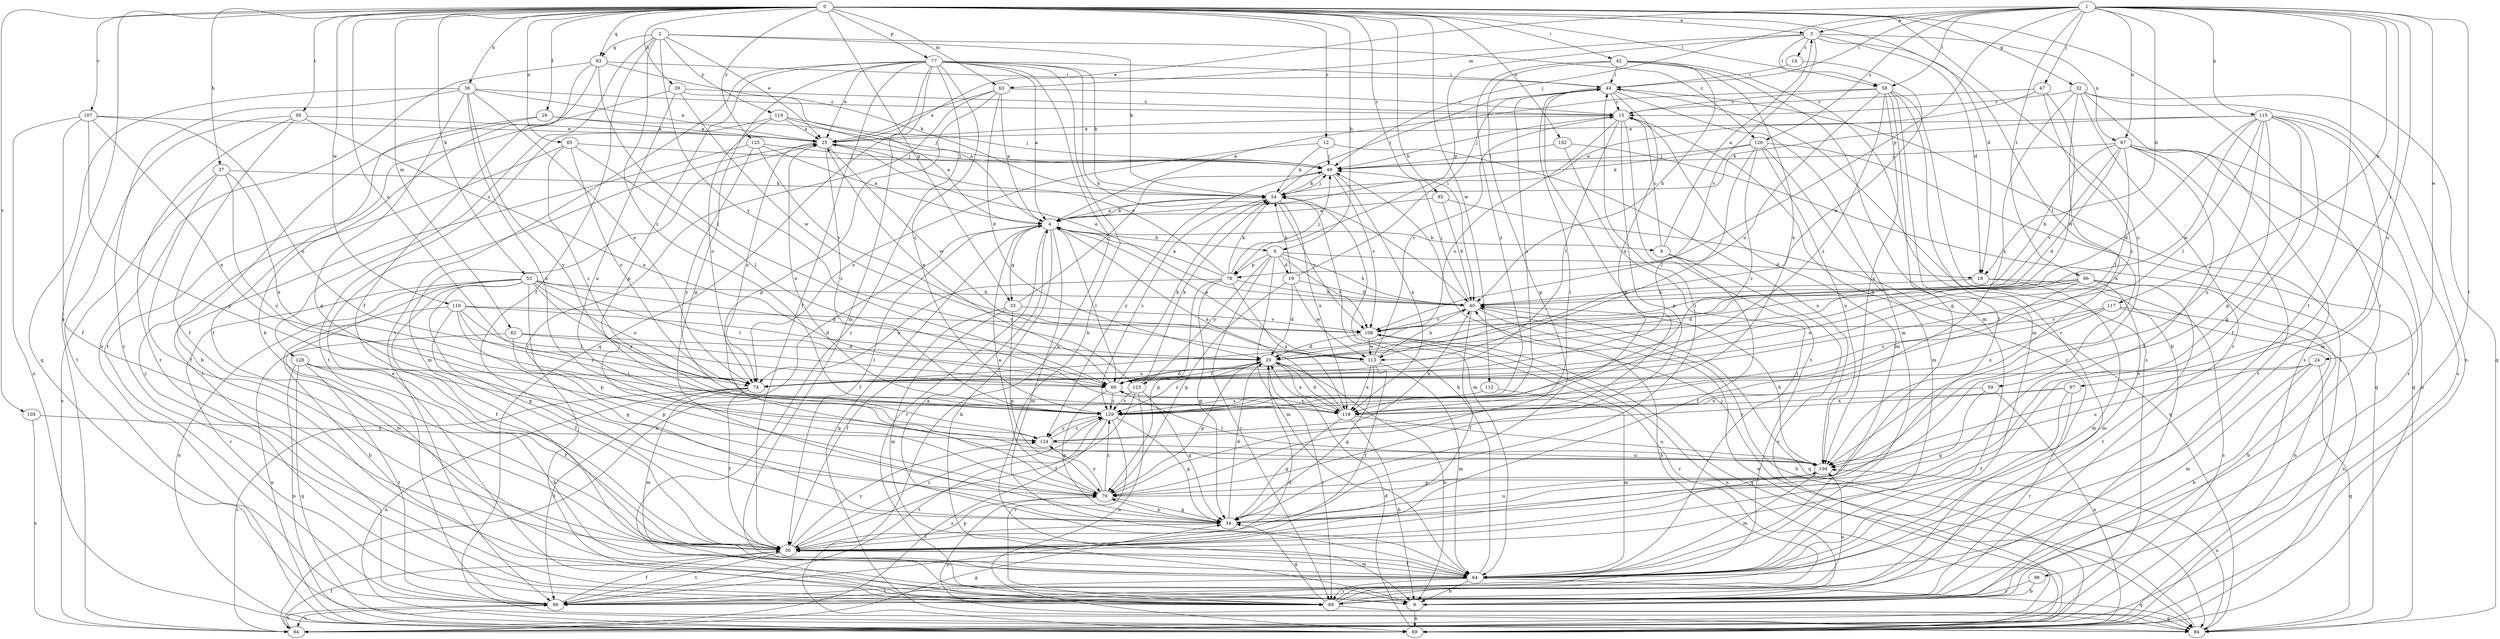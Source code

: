 strict digraph  {
0;
1;
2;
3;
4;
6;
8;
9;
12;
14;
15;
18;
19;
20;
24;
25;
29;
30;
32;
33;
34;
36;
37;
39;
40;
42;
44;
47;
49;
53;
54;
58;
59;
60;
62;
63;
64;
65;
67;
69;
74;
77;
78;
79;
83;
84;
85;
89;
94;
95;
96;
97;
98;
99;
102;
104;
105;
107;
108;
110;
112;
113;
115;
117;
118;
119;
123;
124;
125;
126;
128;
129;
0 -> 3  [label=a];
0 -> 6  [label=b];
0 -> 12  [label=c];
0 -> 18  [label=d];
0 -> 29  [label=f];
0 -> 32  [label=g];
0 -> 33  [label=g];
0 -> 36  [label=h];
0 -> 37  [label=h];
0 -> 39  [label=h];
0 -> 40  [label=h];
0 -> 42  [label=i];
0 -> 53  [label=k];
0 -> 58  [label=l];
0 -> 62  [label=m];
0 -> 63  [label=m];
0 -> 65  [label=n];
0 -> 74  [label=o];
0 -> 77  [label=p];
0 -> 83  [label=q];
0 -> 85  [label=r];
0 -> 89  [label=r];
0 -> 94  [label=s];
0 -> 95  [label=t];
0 -> 102  [label=u];
0 -> 104  [label=u];
0 -> 105  [label=v];
0 -> 107  [label=v];
0 -> 110  [label=w];
0 -> 112  [label=w];
0 -> 125  [label=z];
1 -> 3  [label=a];
1 -> 18  [label=d];
1 -> 24  [label=e];
1 -> 25  [label=e];
1 -> 44  [label=i];
1 -> 47  [label=j];
1 -> 49  [label=j];
1 -> 58  [label=l];
1 -> 67  [label=n];
1 -> 78  [label=p];
1 -> 96  [label=t];
1 -> 97  [label=t];
1 -> 98  [label=t];
1 -> 99  [label=t];
1 -> 104  [label=u];
1 -> 115  [label=x];
1 -> 117  [label=x];
1 -> 126  [label=z];
2 -> 25  [label=e];
2 -> 30  [label=f];
2 -> 54  [label=k];
2 -> 83  [label=q];
2 -> 119  [label=y];
2 -> 123  [label=y];
2 -> 126  [label=z];
2 -> 128  [label=z];
2 -> 129  [label=z];
3 -> 14  [label=c];
3 -> 18  [label=d];
3 -> 58  [label=l];
3 -> 59  [label=l];
3 -> 63  [label=m];
3 -> 67  [label=n];
3 -> 78  [label=p];
3 -> 108  [label=v];
4 -> 6  [label=b];
4 -> 8  [label=b];
4 -> 9  [label=b];
4 -> 30  [label=f];
4 -> 33  [label=g];
4 -> 54  [label=k];
4 -> 60  [label=l];
4 -> 64  [label=m];
4 -> 84  [label=q];
4 -> 89  [label=r];
4 -> 94  [label=s];
6 -> 18  [label=d];
6 -> 19  [label=d];
6 -> 40  [label=h];
6 -> 64  [label=m];
6 -> 78  [label=p];
6 -> 89  [label=r];
6 -> 108  [label=v];
6 -> 123  [label=y];
8 -> 3  [label=a];
8 -> 15  [label=c];
8 -> 30  [label=f];
8 -> 94  [label=s];
9 -> 69  [label=n];
9 -> 108  [label=v];
12 -> 49  [label=j];
12 -> 54  [label=k];
12 -> 74  [label=o];
12 -> 104  [label=u];
14 -> 44  [label=i];
14 -> 113  [label=w];
15 -> 25  [label=e];
15 -> 49  [label=j];
15 -> 60  [label=l];
15 -> 64  [label=m];
15 -> 74  [label=o];
15 -> 79  [label=p];
15 -> 99  [label=t];
18 -> 40  [label=h];
18 -> 64  [label=m];
18 -> 94  [label=s];
19 -> 20  [label=d];
19 -> 40  [label=h];
19 -> 44  [label=i];
19 -> 54  [label=k];
19 -> 79  [label=p];
19 -> 113  [label=w];
20 -> 9  [label=b];
20 -> 60  [label=l];
20 -> 79  [label=p];
20 -> 89  [label=r];
20 -> 118  [label=x];
20 -> 129  [label=z];
24 -> 9  [label=b];
24 -> 64  [label=m];
24 -> 74  [label=o];
24 -> 84  [label=q];
24 -> 104  [label=u];
25 -> 49  [label=j];
25 -> 64  [label=m];
25 -> 74  [label=o];
25 -> 113  [label=w];
25 -> 129  [label=z];
29 -> 9  [label=b];
29 -> 25  [label=e];
29 -> 30  [label=f];
29 -> 49  [label=j];
30 -> 64  [label=m];
30 -> 79  [label=p];
30 -> 99  [label=t];
30 -> 124  [label=y];
30 -> 129  [label=z];
32 -> 15  [label=c];
32 -> 69  [label=n];
32 -> 84  [label=q];
32 -> 89  [label=r];
32 -> 94  [label=s];
32 -> 104  [label=u];
32 -> 118  [label=x];
33 -> 30  [label=f];
33 -> 49  [label=j];
33 -> 64  [label=m];
33 -> 79  [label=p];
33 -> 108  [label=v];
34 -> 20  [label=d];
34 -> 30  [label=f];
34 -> 44  [label=i];
34 -> 79  [label=p];
34 -> 104  [label=u];
36 -> 15  [label=c];
36 -> 25  [label=e];
36 -> 34  [label=g];
36 -> 74  [label=o];
36 -> 84  [label=q];
36 -> 89  [label=r];
36 -> 104  [label=u];
36 -> 124  [label=y];
37 -> 30  [label=f];
37 -> 54  [label=k];
37 -> 94  [label=s];
37 -> 118  [label=x];
37 -> 124  [label=y];
39 -> 4  [label=a];
39 -> 15  [label=c];
39 -> 99  [label=t];
39 -> 104  [label=u];
39 -> 113  [label=w];
40 -> 25  [label=e];
40 -> 30  [label=f];
40 -> 49  [label=j];
40 -> 69  [label=n];
40 -> 84  [label=q];
40 -> 108  [label=v];
42 -> 34  [label=g];
42 -> 40  [label=h];
42 -> 44  [label=i];
42 -> 64  [label=m];
42 -> 89  [label=r];
42 -> 118  [label=x];
42 -> 129  [label=z];
44 -> 15  [label=c];
44 -> 64  [label=m];
44 -> 79  [label=p];
44 -> 94  [label=s];
44 -> 118  [label=x];
44 -> 129  [label=z];
47 -> 4  [label=a];
47 -> 15  [label=c];
47 -> 20  [label=d];
47 -> 129  [label=z];
49 -> 54  [label=k];
49 -> 108  [label=v];
49 -> 118  [label=x];
49 -> 124  [label=y];
53 -> 20  [label=d];
53 -> 30  [label=f];
53 -> 34  [label=g];
53 -> 40  [label=h];
53 -> 60  [label=l];
53 -> 64  [label=m];
53 -> 69  [label=n];
53 -> 74  [label=o];
53 -> 79  [label=p];
53 -> 89  [label=r];
53 -> 118  [label=x];
54 -> 4  [label=a];
54 -> 44  [label=i];
54 -> 49  [label=j];
54 -> 64  [label=m];
54 -> 108  [label=v];
54 -> 118  [label=x];
54 -> 129  [label=z];
58 -> 4  [label=a];
58 -> 9  [label=b];
58 -> 15  [label=c];
58 -> 30  [label=f];
58 -> 34  [label=g];
58 -> 64  [label=m];
58 -> 74  [label=o];
58 -> 104  [label=u];
58 -> 129  [label=z];
59 -> 34  [label=g];
59 -> 69  [label=n];
59 -> 118  [label=x];
60 -> 20  [label=d];
60 -> 25  [label=e];
60 -> 34  [label=g];
60 -> 54  [label=k];
60 -> 118  [label=x];
60 -> 129  [label=z];
62 -> 20  [label=d];
62 -> 60  [label=l];
62 -> 69  [label=n];
62 -> 79  [label=p];
63 -> 4  [label=a];
63 -> 15  [label=c];
63 -> 20  [label=d];
63 -> 25  [label=e];
63 -> 79  [label=p];
63 -> 89  [label=r];
64 -> 4  [label=a];
64 -> 9  [label=b];
64 -> 30  [label=f];
64 -> 54  [label=k];
64 -> 84  [label=q];
64 -> 89  [label=r];
64 -> 99  [label=t];
65 -> 49  [label=j];
65 -> 60  [label=l];
65 -> 74  [label=o];
65 -> 89  [label=r];
65 -> 129  [label=z];
67 -> 20  [label=d];
67 -> 30  [label=f];
67 -> 40  [label=h];
67 -> 49  [label=j];
67 -> 60  [label=l];
67 -> 69  [label=n];
67 -> 89  [label=r];
67 -> 99  [label=t];
67 -> 108  [label=v];
69 -> 20  [label=d];
69 -> 40  [label=h];
69 -> 44  [label=i];
74 -> 30  [label=f];
74 -> 64  [label=m];
74 -> 69  [label=n];
74 -> 94  [label=s];
74 -> 99  [label=t];
77 -> 4  [label=a];
77 -> 9  [label=b];
77 -> 25  [label=e];
77 -> 30  [label=f];
77 -> 34  [label=g];
77 -> 40  [label=h];
77 -> 44  [label=i];
77 -> 54  [label=k];
77 -> 64  [label=m];
77 -> 69  [label=n];
77 -> 79  [label=p];
77 -> 84  [label=q];
77 -> 89  [label=r];
77 -> 99  [label=t];
77 -> 129  [label=z];
78 -> 4  [label=a];
78 -> 25  [label=e];
78 -> 34  [label=g];
78 -> 40  [label=h];
78 -> 49  [label=j];
78 -> 54  [label=k];
78 -> 74  [label=o];
78 -> 79  [label=p];
78 -> 118  [label=x];
79 -> 4  [label=a];
79 -> 34  [label=g];
79 -> 44  [label=i];
79 -> 124  [label=y];
79 -> 129  [label=z];
83 -> 9  [label=b];
83 -> 30  [label=f];
83 -> 44  [label=i];
83 -> 54  [label=k];
83 -> 60  [label=l];
83 -> 69  [label=n];
84 -> 49  [label=j];
84 -> 79  [label=p];
84 -> 104  [label=u];
85 -> 4  [label=a];
85 -> 40  [label=h];
85 -> 84  [label=q];
89 -> 15  [label=c];
89 -> 25  [label=e];
89 -> 34  [label=g];
89 -> 40  [label=h];
89 -> 84  [label=q];
89 -> 104  [label=u];
94 -> 30  [label=f];
94 -> 34  [label=g];
94 -> 99  [label=t];
95 -> 25  [label=e];
95 -> 30  [label=f];
95 -> 89  [label=r];
95 -> 99  [label=t];
95 -> 118  [label=x];
96 -> 20  [label=d];
96 -> 40  [label=h];
96 -> 64  [label=m];
96 -> 69  [label=n];
96 -> 74  [label=o];
96 -> 99  [label=t];
96 -> 129  [label=z];
97 -> 30  [label=f];
97 -> 89  [label=r];
97 -> 118  [label=x];
97 -> 124  [label=y];
98 -> 9  [label=b];
98 -> 89  [label=r];
99 -> 20  [label=d];
99 -> 30  [label=f];
99 -> 94  [label=s];
102 -> 49  [label=j];
102 -> 84  [label=q];
102 -> 99  [label=t];
104 -> 40  [label=h];
104 -> 60  [label=l];
104 -> 64  [label=m];
104 -> 79  [label=p];
105 -> 94  [label=s];
105 -> 124  [label=y];
107 -> 25  [label=e];
107 -> 30  [label=f];
107 -> 69  [label=n];
107 -> 74  [label=o];
107 -> 79  [label=p];
107 -> 118  [label=x];
108 -> 20  [label=d];
108 -> 69  [label=n];
108 -> 84  [label=q];
108 -> 113  [label=w];
110 -> 9  [label=b];
110 -> 20  [label=d];
110 -> 30  [label=f];
110 -> 34  [label=g];
110 -> 60  [label=l];
110 -> 108  [label=v];
110 -> 129  [label=z];
112 -> 64  [label=m];
112 -> 129  [label=z];
113 -> 4  [label=a];
113 -> 15  [label=c];
113 -> 30  [label=f];
113 -> 34  [label=g];
113 -> 40  [label=h];
113 -> 64  [label=m];
113 -> 74  [label=o];
113 -> 118  [label=x];
115 -> 20  [label=d];
115 -> 25  [label=e];
115 -> 30  [label=f];
115 -> 34  [label=g];
115 -> 54  [label=k];
115 -> 60  [label=l];
115 -> 64  [label=m];
115 -> 79  [label=p];
115 -> 94  [label=s];
115 -> 104  [label=u];
115 -> 113  [label=w];
117 -> 9  [label=b];
117 -> 60  [label=l];
117 -> 69  [label=n];
117 -> 108  [label=v];
117 -> 118  [label=x];
118 -> 4  [label=a];
118 -> 9  [label=b];
118 -> 20  [label=d];
118 -> 34  [label=g];
118 -> 104  [label=u];
119 -> 4  [label=a];
119 -> 25  [label=e];
119 -> 49  [label=j];
119 -> 74  [label=o];
119 -> 99  [label=t];
123 -> 30  [label=f];
123 -> 34  [label=g];
123 -> 54  [label=k];
123 -> 69  [label=n];
123 -> 129  [label=z];
124 -> 40  [label=h];
124 -> 104  [label=u];
124 -> 129  [label=z];
125 -> 4  [label=a];
125 -> 49  [label=j];
125 -> 99  [label=t];
125 -> 108  [label=v];
125 -> 124  [label=y];
126 -> 49  [label=j];
126 -> 54  [label=k];
126 -> 60  [label=l];
126 -> 64  [label=m];
126 -> 84  [label=q];
126 -> 104  [label=u];
126 -> 129  [label=z];
128 -> 9  [label=b];
128 -> 30  [label=f];
128 -> 60  [label=l];
128 -> 69  [label=n];
128 -> 84  [label=q];
128 -> 99  [label=t];
129 -> 25  [label=e];
129 -> 34  [label=g];
129 -> 89  [label=r];
129 -> 94  [label=s];
129 -> 99  [label=t];
129 -> 124  [label=y];
}
